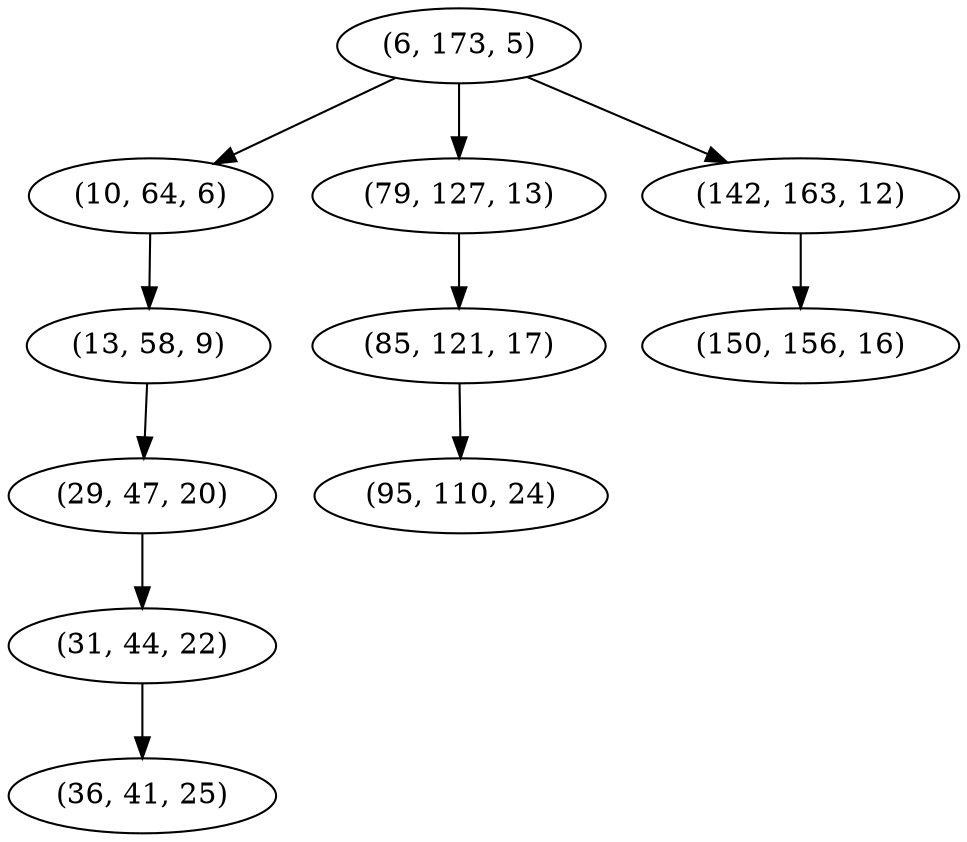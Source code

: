 digraph tree {
    "(6, 173, 5)";
    "(10, 64, 6)";
    "(13, 58, 9)";
    "(29, 47, 20)";
    "(31, 44, 22)";
    "(36, 41, 25)";
    "(79, 127, 13)";
    "(85, 121, 17)";
    "(95, 110, 24)";
    "(142, 163, 12)";
    "(150, 156, 16)";
    "(6, 173, 5)" -> "(10, 64, 6)";
    "(6, 173, 5)" -> "(79, 127, 13)";
    "(6, 173, 5)" -> "(142, 163, 12)";
    "(10, 64, 6)" -> "(13, 58, 9)";
    "(13, 58, 9)" -> "(29, 47, 20)";
    "(29, 47, 20)" -> "(31, 44, 22)";
    "(31, 44, 22)" -> "(36, 41, 25)";
    "(79, 127, 13)" -> "(85, 121, 17)";
    "(85, 121, 17)" -> "(95, 110, 24)";
    "(142, 163, 12)" -> "(150, 156, 16)";
}
